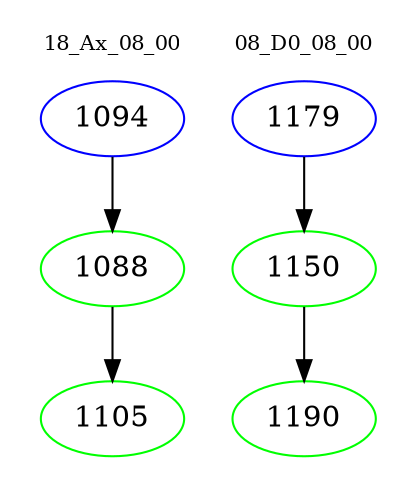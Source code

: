 digraph{
subgraph cluster_0 {
color = white
label = "18_Ax_08_00";
fontsize=10;
T0_1094 [label="1094", color="blue"]
T0_1094 -> T0_1088 [color="black"]
T0_1088 [label="1088", color="green"]
T0_1088 -> T0_1105 [color="black"]
T0_1105 [label="1105", color="green"]
}
subgraph cluster_1 {
color = white
label = "08_D0_08_00";
fontsize=10;
T1_1179 [label="1179", color="blue"]
T1_1179 -> T1_1150 [color="black"]
T1_1150 [label="1150", color="green"]
T1_1150 -> T1_1190 [color="black"]
T1_1190 [label="1190", color="green"]
}
}
